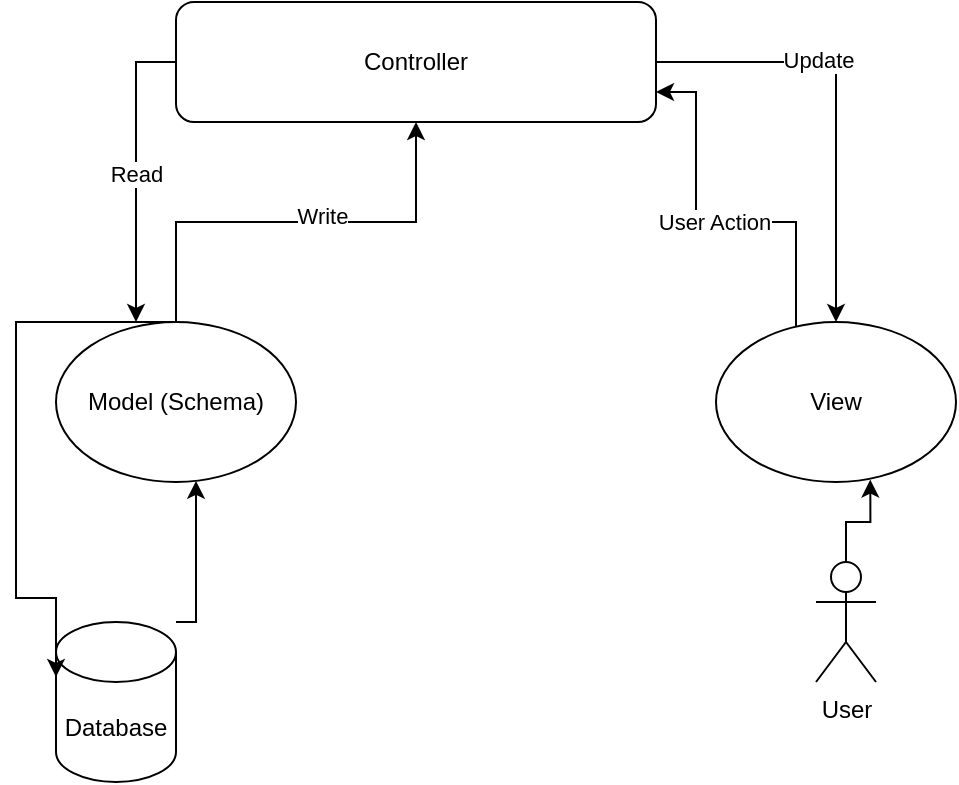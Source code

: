 <mxfile version="14.1.9" type="device"><diagram id="7fz57r4Tf5tiA3G6y-X3" name="Page-1"><mxGraphModel dx="1038" dy="585" grid="1" gridSize="10" guides="1" tooltips="1" connect="1" arrows="1" fold="1" page="1" pageScale="1" pageWidth="850" pageHeight="1100" math="0" shadow="0"><root><mxCell id="0"/><mxCell id="1" parent="0"/><mxCell id="vy5NLfdNf1D2EsPEstu3-15" style="edgeStyle=orthogonalEdgeStyle;rounded=0;orthogonalLoop=1;jettySize=auto;html=1;exitX=0.5;exitY=0.5;exitDx=0;exitDy=0;exitPerimeter=0;entryX=0.643;entryY=0.985;entryDx=0;entryDy=0;entryPerimeter=0;" edge="1" parent="1" source="vy5NLfdNf1D2EsPEstu3-1" target="vy5NLfdNf1D2EsPEstu3-5"><mxGeometry relative="1" as="geometry"/></mxCell><mxCell id="vy5NLfdNf1D2EsPEstu3-1" value="User" style="shape=umlActor;verticalLabelPosition=bottom;verticalAlign=top;html=1;outlineConnect=0;" vertex="1" parent="1"><mxGeometry x="630" y="340" width="30" height="60" as="geometry"/></mxCell><mxCell id="vy5NLfdNf1D2EsPEstu3-6" style="edgeStyle=orthogonalEdgeStyle;rounded=0;orthogonalLoop=1;jettySize=auto;html=1;" edge="1" parent="1" source="vy5NLfdNf1D2EsPEstu3-3" target="vy5NLfdNf1D2EsPEstu3-4"><mxGeometry relative="1" as="geometry"><Array as="points"><mxPoint x="320" y="370"/><mxPoint x="320" y="280"/><mxPoint x="310" y="280"/></Array></mxGeometry></mxCell><mxCell id="vy5NLfdNf1D2EsPEstu3-3" value="Database" style="shape=cylinder3;whiteSpace=wrap;html=1;boundedLbl=1;backgroundOutline=1;size=15;" vertex="1" parent="1"><mxGeometry x="250" y="370" width="60" height="80" as="geometry"/></mxCell><mxCell id="vy5NLfdNf1D2EsPEstu3-7" style="edgeStyle=orthogonalEdgeStyle;rounded=0;orthogonalLoop=1;jettySize=auto;html=1;entryX=0;entryY=0;entryDx=0;entryDy=27.5;entryPerimeter=0;" edge="1" parent="1" source="vy5NLfdNf1D2EsPEstu3-4" target="vy5NLfdNf1D2EsPEstu3-3"><mxGeometry relative="1" as="geometry"><Array as="points"><mxPoint x="230" y="220"/><mxPoint x="230" y="358"/></Array></mxGeometry></mxCell><mxCell id="vy5NLfdNf1D2EsPEstu3-9" style="edgeStyle=orthogonalEdgeStyle;rounded=0;orthogonalLoop=1;jettySize=auto;html=1;" edge="1" parent="1" source="vy5NLfdNf1D2EsPEstu3-4" target="vy5NLfdNf1D2EsPEstu3-8"><mxGeometry relative="1" as="geometry"/></mxCell><mxCell id="vy5NLfdNf1D2EsPEstu3-10" value="Write&lt;br&gt;" style="edgeLabel;html=1;align=center;verticalAlign=middle;resizable=0;points=[];" vertex="1" connectable="0" parent="vy5NLfdNf1D2EsPEstu3-9"><mxGeometry x="0.116" y="3" relative="1" as="geometry"><mxPoint as="offset"/></mxGeometry></mxCell><mxCell id="vy5NLfdNf1D2EsPEstu3-4" value="Model (Schema)" style="ellipse;whiteSpace=wrap;html=1;" vertex="1" parent="1"><mxGeometry x="250" y="220" width="120" height="80" as="geometry"/></mxCell><mxCell id="vy5NLfdNf1D2EsPEstu3-12" value="User Action&lt;br&gt;" style="edgeStyle=orthogonalEdgeStyle;rounded=0;orthogonalLoop=1;jettySize=auto;html=1;entryX=1;entryY=0.75;entryDx=0;entryDy=0;" edge="1" parent="1" source="vy5NLfdNf1D2EsPEstu3-5" target="vy5NLfdNf1D2EsPEstu3-8"><mxGeometry relative="1" as="geometry"><Array as="points"><mxPoint x="620" y="170"/><mxPoint x="570" y="170"/><mxPoint x="570" y="105"/></Array></mxGeometry></mxCell><mxCell id="vy5NLfdNf1D2EsPEstu3-5" value="View" style="ellipse;whiteSpace=wrap;html=1;" vertex="1" parent="1"><mxGeometry x="580" y="220" width="120" height="80" as="geometry"/></mxCell><mxCell id="vy5NLfdNf1D2EsPEstu3-11" value="Read" style="edgeStyle=orthogonalEdgeStyle;rounded=0;orthogonalLoop=1;jettySize=auto;html=1;" edge="1" parent="1" source="vy5NLfdNf1D2EsPEstu3-8"><mxGeometry relative="1" as="geometry"><mxPoint x="290" y="220" as="targetPoint"/></mxGeometry></mxCell><mxCell id="vy5NLfdNf1D2EsPEstu3-13" style="edgeStyle=orthogonalEdgeStyle;rounded=0;orthogonalLoop=1;jettySize=auto;html=1;" edge="1" parent="1" source="vy5NLfdNf1D2EsPEstu3-8" target="vy5NLfdNf1D2EsPEstu3-5"><mxGeometry relative="1" as="geometry"/></mxCell><mxCell id="vy5NLfdNf1D2EsPEstu3-14" value="Update" style="edgeLabel;html=1;align=center;verticalAlign=middle;resizable=0;points=[];" vertex="1" connectable="0" parent="vy5NLfdNf1D2EsPEstu3-13"><mxGeometry x="-0.266" y="1" relative="1" as="geometry"><mxPoint as="offset"/></mxGeometry></mxCell><mxCell id="vy5NLfdNf1D2EsPEstu3-8" value="Controller" style="rounded=1;whiteSpace=wrap;html=1;" vertex="1" parent="1"><mxGeometry x="310" y="60" width="240" height="60" as="geometry"/></mxCell></root></mxGraphModel></diagram></mxfile>